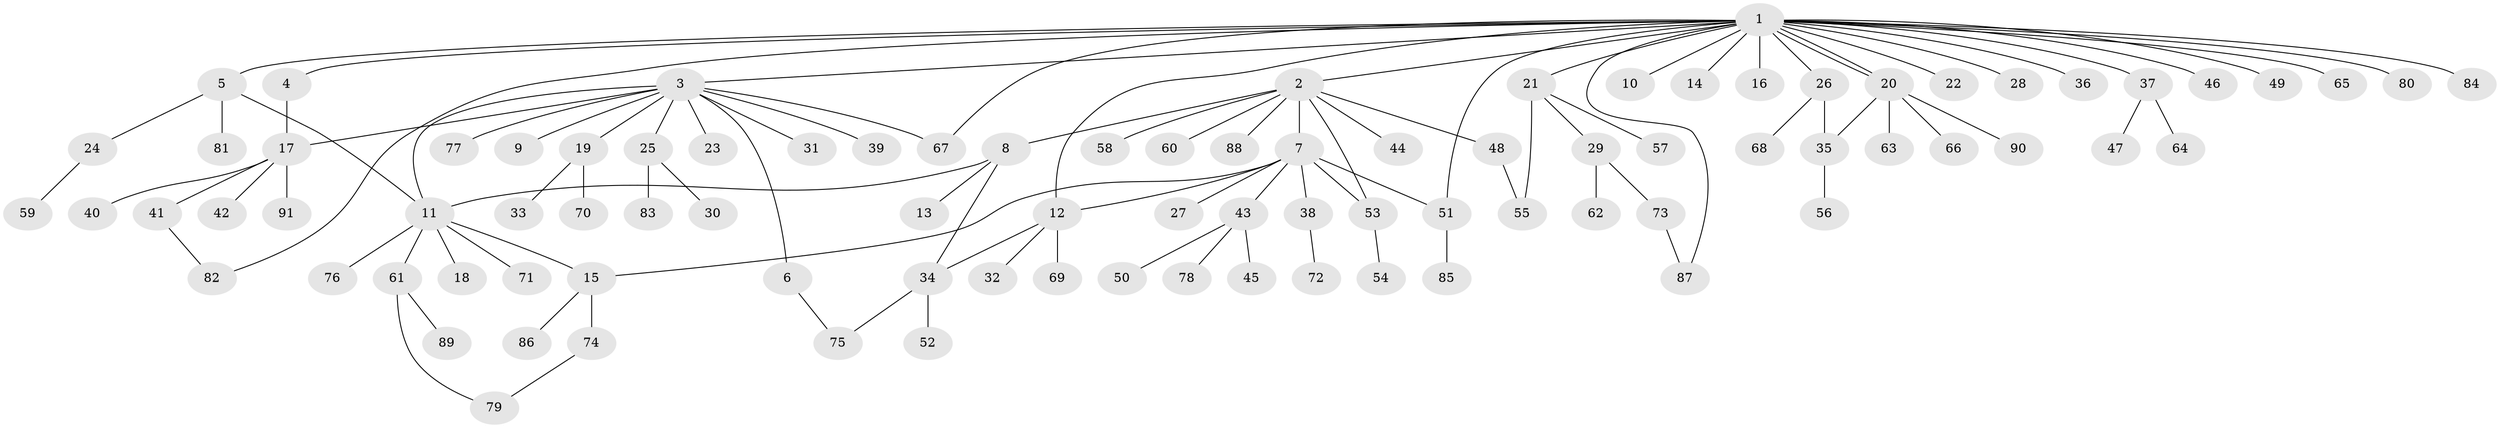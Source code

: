 // Generated by graph-tools (version 1.1) at 2025/35/03/09/25 02:35:46]
// undirected, 91 vertices, 106 edges
graph export_dot {
graph [start="1"]
  node [color=gray90,style=filled];
  1;
  2;
  3;
  4;
  5;
  6;
  7;
  8;
  9;
  10;
  11;
  12;
  13;
  14;
  15;
  16;
  17;
  18;
  19;
  20;
  21;
  22;
  23;
  24;
  25;
  26;
  27;
  28;
  29;
  30;
  31;
  32;
  33;
  34;
  35;
  36;
  37;
  38;
  39;
  40;
  41;
  42;
  43;
  44;
  45;
  46;
  47;
  48;
  49;
  50;
  51;
  52;
  53;
  54;
  55;
  56;
  57;
  58;
  59;
  60;
  61;
  62;
  63;
  64;
  65;
  66;
  67;
  68;
  69;
  70;
  71;
  72;
  73;
  74;
  75;
  76;
  77;
  78;
  79;
  80;
  81;
  82;
  83;
  84;
  85;
  86;
  87;
  88;
  89;
  90;
  91;
  1 -- 2;
  1 -- 3;
  1 -- 4;
  1 -- 5;
  1 -- 10;
  1 -- 12;
  1 -- 14;
  1 -- 16;
  1 -- 20;
  1 -- 20;
  1 -- 21;
  1 -- 22;
  1 -- 26;
  1 -- 28;
  1 -- 36;
  1 -- 37;
  1 -- 46;
  1 -- 49;
  1 -- 51;
  1 -- 65;
  1 -- 67;
  1 -- 80;
  1 -- 82;
  1 -- 84;
  1 -- 87;
  2 -- 7;
  2 -- 8;
  2 -- 44;
  2 -- 48;
  2 -- 53;
  2 -- 58;
  2 -- 60;
  2 -- 88;
  3 -- 6;
  3 -- 9;
  3 -- 11;
  3 -- 17;
  3 -- 19;
  3 -- 23;
  3 -- 25;
  3 -- 31;
  3 -- 39;
  3 -- 67;
  3 -- 77;
  4 -- 17;
  5 -- 11;
  5 -- 24;
  5 -- 81;
  6 -- 75;
  7 -- 12;
  7 -- 15;
  7 -- 27;
  7 -- 38;
  7 -- 43;
  7 -- 51;
  7 -- 53;
  8 -- 11;
  8 -- 13;
  8 -- 34;
  11 -- 15;
  11 -- 18;
  11 -- 61;
  11 -- 71;
  11 -- 76;
  12 -- 32;
  12 -- 34;
  12 -- 69;
  15 -- 74;
  15 -- 86;
  17 -- 40;
  17 -- 41;
  17 -- 42;
  17 -- 91;
  19 -- 33;
  19 -- 70;
  20 -- 35;
  20 -- 63;
  20 -- 66;
  20 -- 90;
  21 -- 29;
  21 -- 55;
  21 -- 57;
  24 -- 59;
  25 -- 30;
  25 -- 83;
  26 -- 35;
  26 -- 68;
  29 -- 62;
  29 -- 73;
  34 -- 52;
  34 -- 75;
  35 -- 56;
  37 -- 47;
  37 -- 64;
  38 -- 72;
  41 -- 82;
  43 -- 45;
  43 -- 50;
  43 -- 78;
  48 -- 55;
  51 -- 85;
  53 -- 54;
  61 -- 79;
  61 -- 89;
  73 -- 87;
  74 -- 79;
}
